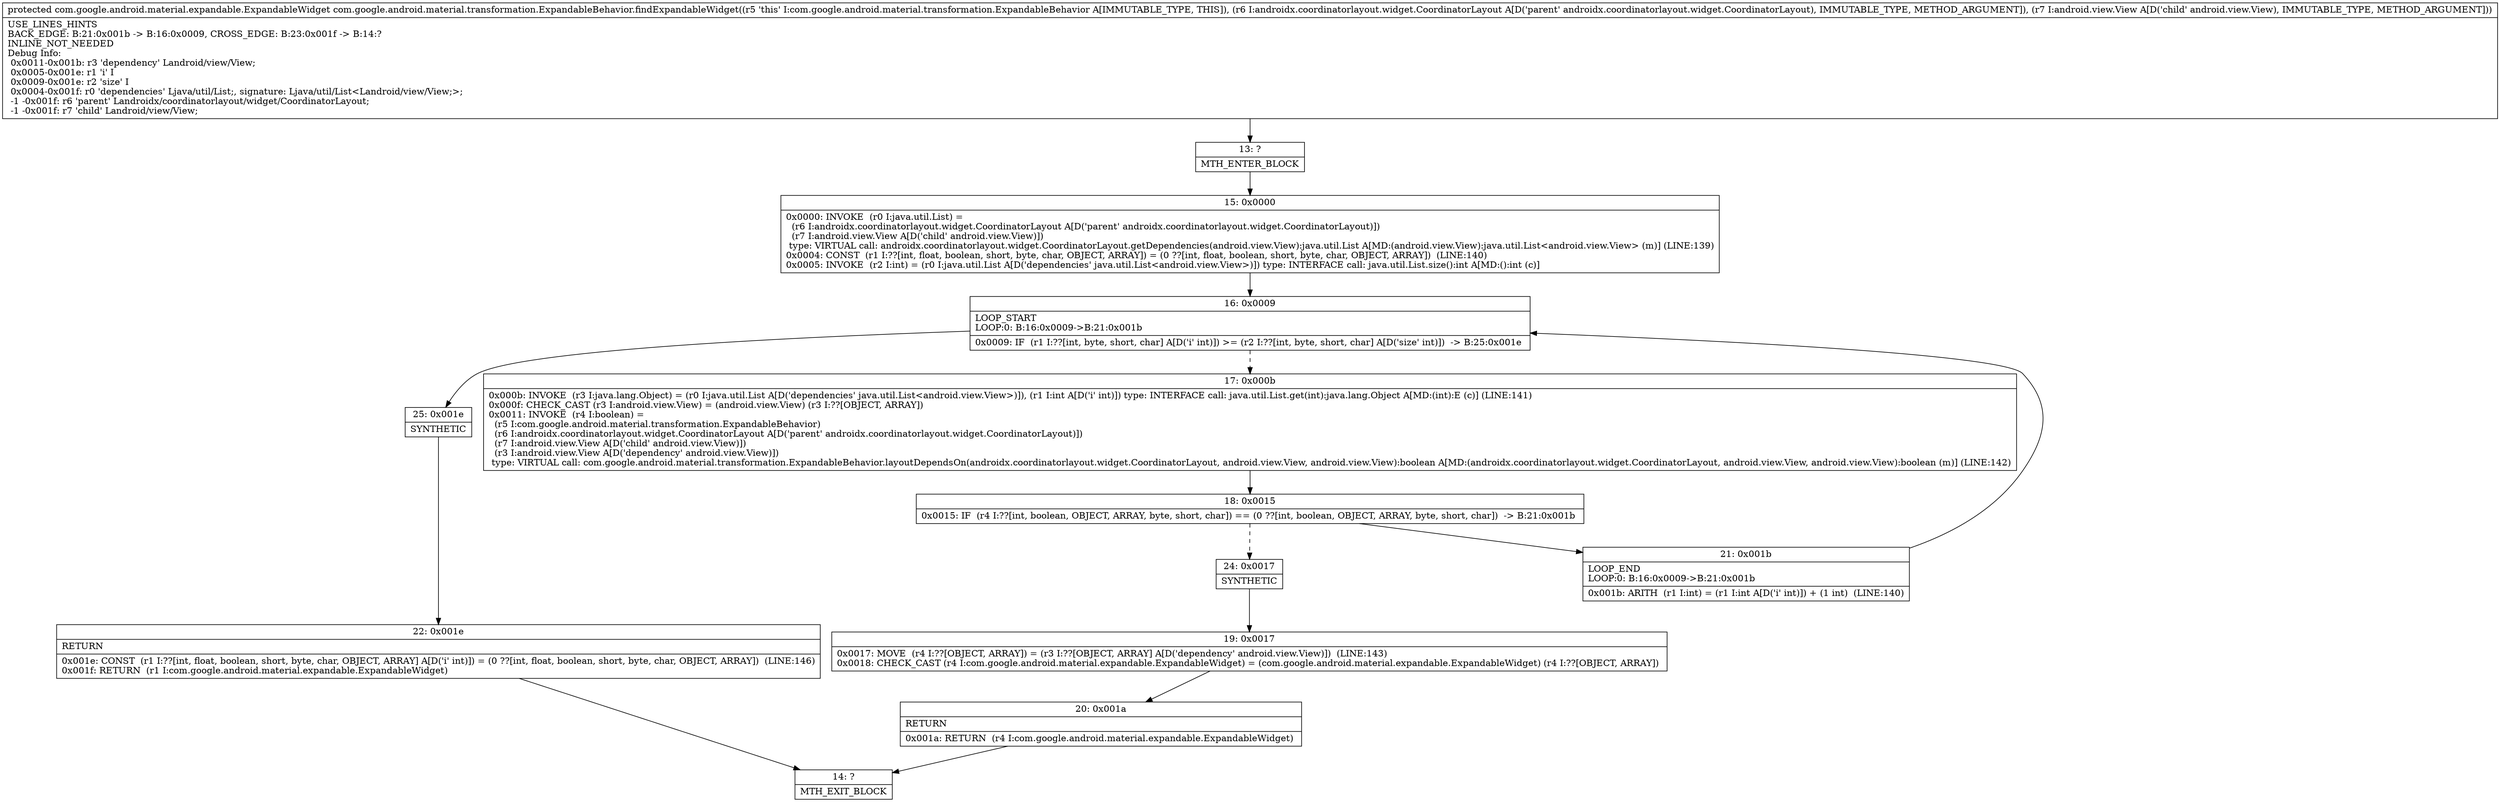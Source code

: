 digraph "CFG forcom.google.android.material.transformation.ExpandableBehavior.findExpandableWidget(Landroidx\/coordinatorlayout\/widget\/CoordinatorLayout;Landroid\/view\/View;)Lcom\/google\/android\/material\/expandable\/ExpandableWidget;" {
Node_13 [shape=record,label="{13\:\ ?|MTH_ENTER_BLOCK\l}"];
Node_15 [shape=record,label="{15\:\ 0x0000|0x0000: INVOKE  (r0 I:java.util.List) = \l  (r6 I:androidx.coordinatorlayout.widget.CoordinatorLayout A[D('parent' androidx.coordinatorlayout.widget.CoordinatorLayout)])\l  (r7 I:android.view.View A[D('child' android.view.View)])\l type: VIRTUAL call: androidx.coordinatorlayout.widget.CoordinatorLayout.getDependencies(android.view.View):java.util.List A[MD:(android.view.View):java.util.List\<android.view.View\> (m)] (LINE:139)\l0x0004: CONST  (r1 I:??[int, float, boolean, short, byte, char, OBJECT, ARRAY]) = (0 ??[int, float, boolean, short, byte, char, OBJECT, ARRAY])  (LINE:140)\l0x0005: INVOKE  (r2 I:int) = (r0 I:java.util.List A[D('dependencies' java.util.List\<android.view.View\>)]) type: INTERFACE call: java.util.List.size():int A[MD:():int (c)]\l}"];
Node_16 [shape=record,label="{16\:\ 0x0009|LOOP_START\lLOOP:0: B:16:0x0009\-\>B:21:0x001b\l|0x0009: IF  (r1 I:??[int, byte, short, char] A[D('i' int)]) \>= (r2 I:??[int, byte, short, char] A[D('size' int)])  \-\> B:25:0x001e \l}"];
Node_17 [shape=record,label="{17\:\ 0x000b|0x000b: INVOKE  (r3 I:java.lang.Object) = (r0 I:java.util.List A[D('dependencies' java.util.List\<android.view.View\>)]), (r1 I:int A[D('i' int)]) type: INTERFACE call: java.util.List.get(int):java.lang.Object A[MD:(int):E (c)] (LINE:141)\l0x000f: CHECK_CAST (r3 I:android.view.View) = (android.view.View) (r3 I:??[OBJECT, ARRAY]) \l0x0011: INVOKE  (r4 I:boolean) = \l  (r5 I:com.google.android.material.transformation.ExpandableBehavior)\l  (r6 I:androidx.coordinatorlayout.widget.CoordinatorLayout A[D('parent' androidx.coordinatorlayout.widget.CoordinatorLayout)])\l  (r7 I:android.view.View A[D('child' android.view.View)])\l  (r3 I:android.view.View A[D('dependency' android.view.View)])\l type: VIRTUAL call: com.google.android.material.transformation.ExpandableBehavior.layoutDependsOn(androidx.coordinatorlayout.widget.CoordinatorLayout, android.view.View, android.view.View):boolean A[MD:(androidx.coordinatorlayout.widget.CoordinatorLayout, android.view.View, android.view.View):boolean (m)] (LINE:142)\l}"];
Node_18 [shape=record,label="{18\:\ 0x0015|0x0015: IF  (r4 I:??[int, boolean, OBJECT, ARRAY, byte, short, char]) == (0 ??[int, boolean, OBJECT, ARRAY, byte, short, char])  \-\> B:21:0x001b \l}"];
Node_21 [shape=record,label="{21\:\ 0x001b|LOOP_END\lLOOP:0: B:16:0x0009\-\>B:21:0x001b\l|0x001b: ARITH  (r1 I:int) = (r1 I:int A[D('i' int)]) + (1 int)  (LINE:140)\l}"];
Node_24 [shape=record,label="{24\:\ 0x0017|SYNTHETIC\l}"];
Node_19 [shape=record,label="{19\:\ 0x0017|0x0017: MOVE  (r4 I:??[OBJECT, ARRAY]) = (r3 I:??[OBJECT, ARRAY] A[D('dependency' android.view.View)])  (LINE:143)\l0x0018: CHECK_CAST (r4 I:com.google.android.material.expandable.ExpandableWidget) = (com.google.android.material.expandable.ExpandableWidget) (r4 I:??[OBJECT, ARRAY]) \l}"];
Node_20 [shape=record,label="{20\:\ 0x001a|RETURN\l|0x001a: RETURN  (r4 I:com.google.android.material.expandable.ExpandableWidget) \l}"];
Node_14 [shape=record,label="{14\:\ ?|MTH_EXIT_BLOCK\l}"];
Node_25 [shape=record,label="{25\:\ 0x001e|SYNTHETIC\l}"];
Node_22 [shape=record,label="{22\:\ 0x001e|RETURN\l|0x001e: CONST  (r1 I:??[int, float, boolean, short, byte, char, OBJECT, ARRAY] A[D('i' int)]) = (0 ??[int, float, boolean, short, byte, char, OBJECT, ARRAY])  (LINE:146)\l0x001f: RETURN  (r1 I:com.google.android.material.expandable.ExpandableWidget) \l}"];
MethodNode[shape=record,label="{protected com.google.android.material.expandable.ExpandableWidget com.google.android.material.transformation.ExpandableBehavior.findExpandableWidget((r5 'this' I:com.google.android.material.transformation.ExpandableBehavior A[IMMUTABLE_TYPE, THIS]), (r6 I:androidx.coordinatorlayout.widget.CoordinatorLayout A[D('parent' androidx.coordinatorlayout.widget.CoordinatorLayout), IMMUTABLE_TYPE, METHOD_ARGUMENT]), (r7 I:android.view.View A[D('child' android.view.View), IMMUTABLE_TYPE, METHOD_ARGUMENT]))  | USE_LINES_HINTS\lBACK_EDGE: B:21:0x001b \-\> B:16:0x0009, CROSS_EDGE: B:23:0x001f \-\> B:14:?\lINLINE_NOT_NEEDED\lDebug Info:\l  0x0011\-0x001b: r3 'dependency' Landroid\/view\/View;\l  0x0005\-0x001e: r1 'i' I\l  0x0009\-0x001e: r2 'size' I\l  0x0004\-0x001f: r0 'dependencies' Ljava\/util\/List;, signature: Ljava\/util\/List\<Landroid\/view\/View;\>;\l  \-1 \-0x001f: r6 'parent' Landroidx\/coordinatorlayout\/widget\/CoordinatorLayout;\l  \-1 \-0x001f: r7 'child' Landroid\/view\/View;\l}"];
MethodNode -> Node_13;Node_13 -> Node_15;
Node_15 -> Node_16;
Node_16 -> Node_17[style=dashed];
Node_16 -> Node_25;
Node_17 -> Node_18;
Node_18 -> Node_21;
Node_18 -> Node_24[style=dashed];
Node_21 -> Node_16;
Node_24 -> Node_19;
Node_19 -> Node_20;
Node_20 -> Node_14;
Node_25 -> Node_22;
Node_22 -> Node_14;
}

